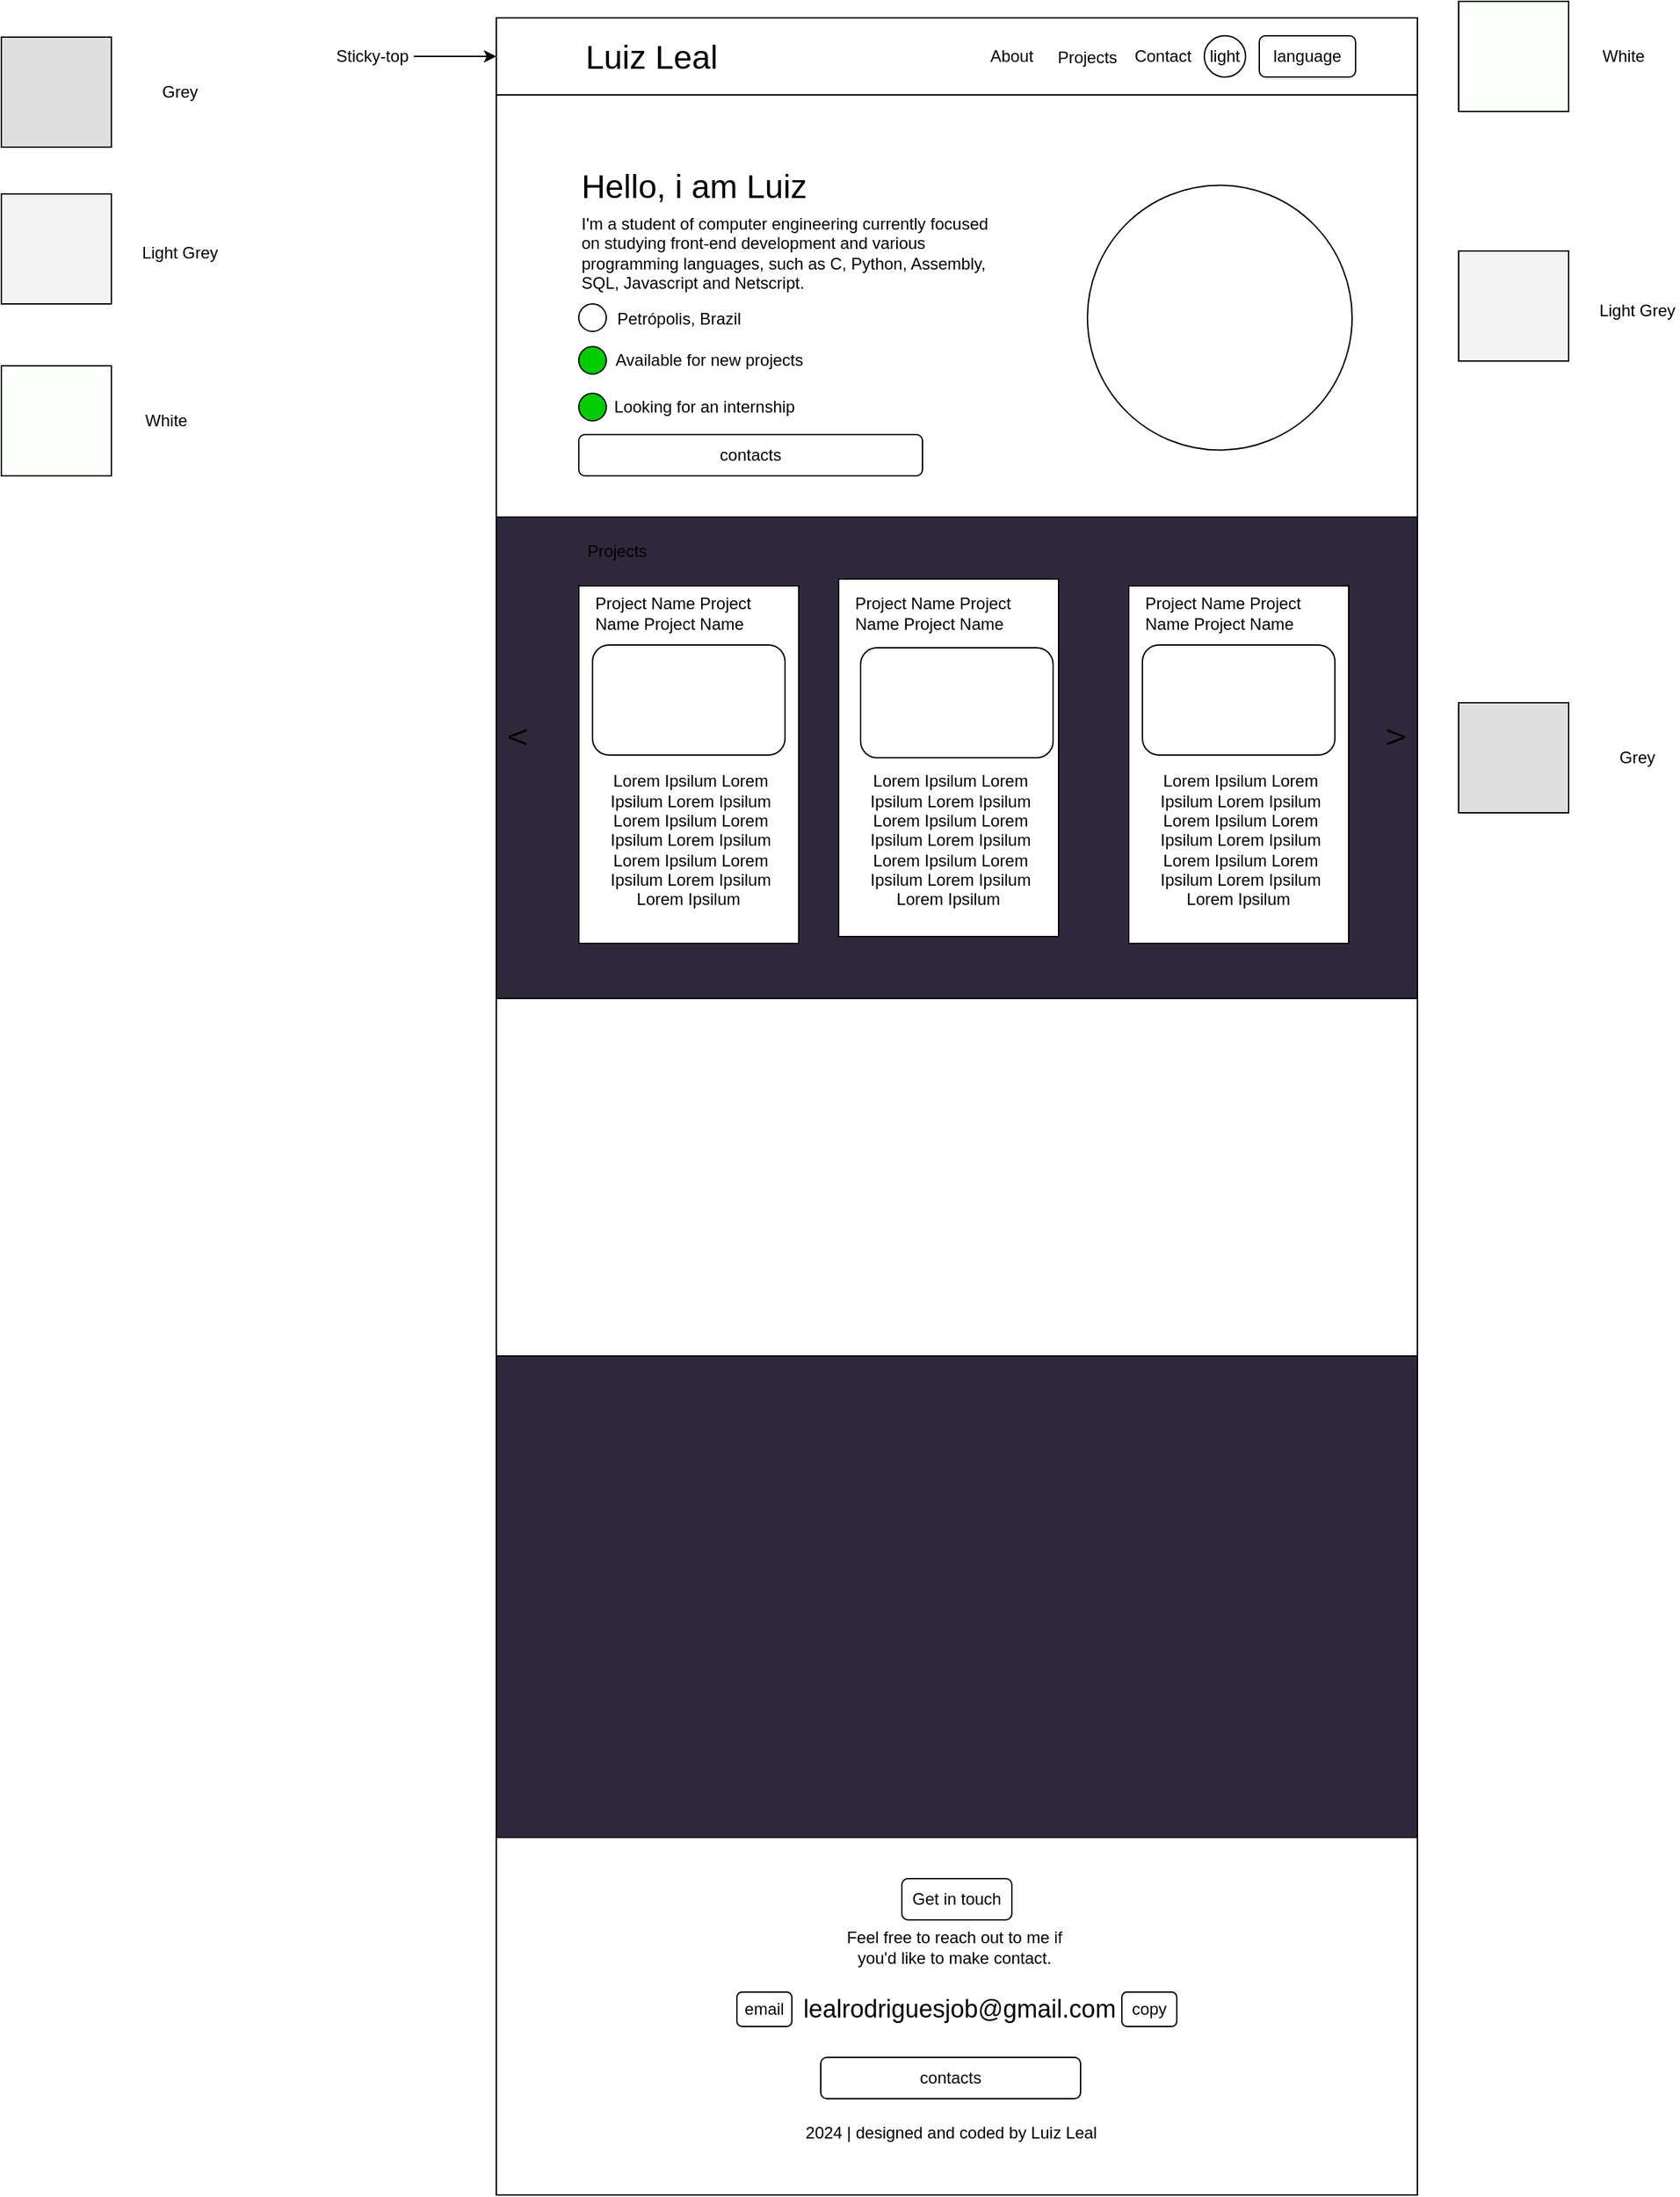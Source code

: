 <mxfile version="24.5.3" type="device">
  <diagram name="Page-1" id="8NBsdnavq30ax3W6ewIe">
    <mxGraphModel dx="1343" dy="812" grid="1" gridSize="10" guides="1" tooltips="1" connect="1" arrows="1" fold="1" page="1" pageScale="1" pageWidth="850" pageHeight="1100" math="0" shadow="0">
      <root>
        <mxCell id="0" />
        <mxCell id="1" parent="0" />
        <mxCell id="rGtTv66gwlUoijMT2fuq-64" value="" style="rounded=0;whiteSpace=wrap;html=1;" parent="1" vertex="1">
          <mxGeometry x="-180" y="1430" width="670" height="260" as="geometry" />
        </mxCell>
        <mxCell id="rGtTv66gwlUoijMT2fuq-1" value="" style="rounded=0;whiteSpace=wrap;html=1;" parent="1" vertex="1">
          <mxGeometry x="-180" y="107" width="670" height="56" as="geometry" />
        </mxCell>
        <mxCell id="rGtTv66gwlUoijMT2fuq-2" value="About" style="text;html=1;align=center;verticalAlign=middle;whiteSpace=wrap;rounded=0;" parent="1" vertex="1">
          <mxGeometry x="165" y="120" width="60" height="30" as="geometry" />
        </mxCell>
        <mxCell id="rGtTv66gwlUoijMT2fuq-3" value="Projects" style="text;html=1;align=center;verticalAlign=middle;whiteSpace=wrap;rounded=0;" parent="1" vertex="1">
          <mxGeometry x="220" y="121" width="60" height="30" as="geometry" />
        </mxCell>
        <mxCell id="rGtTv66gwlUoijMT2fuq-4" value="Contact" style="text;html=1;align=center;verticalAlign=middle;whiteSpace=wrap;rounded=0;" parent="1" vertex="1">
          <mxGeometry x="275" y="115" width="60" height="40" as="geometry" />
        </mxCell>
        <mxCell id="rGtTv66gwlUoijMT2fuq-6" value="light" style="ellipse;whiteSpace=wrap;html=1;aspect=fixed;" parent="1" vertex="1">
          <mxGeometry x="335" y="120" width="30" height="30" as="geometry" />
        </mxCell>
        <mxCell id="rGtTv66gwlUoijMT2fuq-11" value="&lt;font style=&quot;font-size: 24px;&quot;&gt;Luiz Leal&lt;/font&gt;" style="text;html=1;align=center;verticalAlign=middle;whiteSpace=wrap;rounded=0;" parent="1" vertex="1">
          <mxGeometry x="-122" y="121" width="110" height="30" as="geometry" />
        </mxCell>
        <mxCell id="rGtTv66gwlUoijMT2fuq-12" value="" style="rounded=0;whiteSpace=wrap;html=1;" parent="1" vertex="1">
          <mxGeometry x="-180" y="163" width="670" height="307" as="geometry" />
        </mxCell>
        <mxCell id="rGtTv66gwlUoijMT2fuq-13" value="&lt;font style=&quot;font-size: 24px;&quot;&gt;Hello, i am Luiz&lt;/font&gt;" style="text;html=1;align=center;verticalAlign=middle;whiteSpace=wrap;rounded=0;" parent="1" vertex="1">
          <mxGeometry x="-141" y="200" width="210" height="60" as="geometry" />
        </mxCell>
        <mxCell id="rGtTv66gwlUoijMT2fuq-15" value="language" style="rounded=1;whiteSpace=wrap;html=1;" parent="1" vertex="1">
          <mxGeometry x="375" y="120" width="70" height="30" as="geometry" />
        </mxCell>
        <mxCell id="rGtTv66gwlUoijMT2fuq-17" value="I&#39;m a student of computer engineering currently focused&amp;nbsp; on studying front-end development and various programming languages, such as C, Python, Assembly, SQL, Javascript and Netscript." style="text;html=1;align=left;verticalAlign=middle;whiteSpace=wrap;rounded=0;" parent="1" vertex="1">
          <mxGeometry x="-120" y="253" width="302" height="50" as="geometry" />
        </mxCell>
        <mxCell id="rGtTv66gwlUoijMT2fuq-18" value="" style="ellipse;whiteSpace=wrap;html=1;aspect=fixed;" parent="1" vertex="1">
          <mxGeometry x="250" y="228.75" width="192.5" height="192.5" as="geometry" />
        </mxCell>
        <mxCell id="rGtTv66gwlUoijMT2fuq-20" style="edgeStyle=orthogonalEdgeStyle;rounded=0;orthogonalLoop=1;jettySize=auto;html=1;entryX=0;entryY=0.5;entryDx=0;entryDy=0;" parent="1" source="rGtTv66gwlUoijMT2fuq-19" target="rGtTv66gwlUoijMT2fuq-1" edge="1">
          <mxGeometry relative="1" as="geometry" />
        </mxCell>
        <mxCell id="rGtTv66gwlUoijMT2fuq-19" value="Sticky-top" style="text;html=1;align=center;verticalAlign=middle;whiteSpace=wrap;rounded=0;" parent="1" vertex="1">
          <mxGeometry x="-300" y="120" width="60" height="30" as="geometry" />
        </mxCell>
        <mxCell id="rGtTv66gwlUoijMT2fuq-21" value="contacts" style="rounded=1;whiteSpace=wrap;html=1;" parent="1" vertex="1">
          <mxGeometry x="-120" y="410" width="250" height="30" as="geometry" />
        </mxCell>
        <mxCell id="rGtTv66gwlUoijMT2fuq-22" value="" style="ellipse;whiteSpace=wrap;html=1;aspect=fixed;" parent="1" vertex="1">
          <mxGeometry x="-120" y="315" width="20" height="20" as="geometry" />
        </mxCell>
        <mxCell id="rGtTv66gwlUoijMT2fuq-23" value="Petrópolis, Brazil" style="text;html=1;align=center;verticalAlign=middle;whiteSpace=wrap;rounded=0;" parent="1" vertex="1">
          <mxGeometry x="-107" y="311" width="120" height="30" as="geometry" />
        </mxCell>
        <mxCell id="rGtTv66gwlUoijMT2fuq-24" value="Available for new projects" style="text;html=1;align=center;verticalAlign=middle;whiteSpace=wrap;rounded=0;" parent="1" vertex="1">
          <mxGeometry x="-100" y="341" width="150" height="30" as="geometry" />
        </mxCell>
        <mxCell id="rGtTv66gwlUoijMT2fuq-25" value="" style="ellipse;whiteSpace=wrap;html=1;aspect=fixed;fillColor=#00CC00;" parent="1" vertex="1">
          <mxGeometry x="-120" y="346" width="20" height="20" as="geometry" />
        </mxCell>
        <mxCell id="rGtTv66gwlUoijMT2fuq-26" value="" style="ellipse;whiteSpace=wrap;html=1;aspect=fixed;fillColor=#00CC00;" parent="1" vertex="1">
          <mxGeometry x="-120" y="380" width="20" height="20" as="geometry" />
        </mxCell>
        <mxCell id="rGtTv66gwlUoijMT2fuq-27" value="Looking for an internship" style="text;html=1;align=center;verticalAlign=middle;whiteSpace=wrap;rounded=0;" parent="1" vertex="1">
          <mxGeometry x="-107" y="375" width="157" height="30" as="geometry" />
        </mxCell>
        <mxCell id="rGtTv66gwlUoijMT2fuq-28" value="" style="rounded=0;whiteSpace=wrap;html=1;fillColor=#2F283B;" parent="1" vertex="1">
          <mxGeometry x="-180" y="470" width="670" height="350" as="geometry" />
        </mxCell>
        <mxCell id="rGtTv66gwlUoijMT2fuq-29" value="Projects" style="text;html=1;align=center;verticalAlign=middle;whiteSpace=wrap;rounded=0;" parent="1" vertex="1">
          <mxGeometry x="-122" y="480" width="60" height="30" as="geometry" />
        </mxCell>
        <mxCell id="rGtTv66gwlUoijMT2fuq-30" value="" style="rounded=0;whiteSpace=wrap;html=1;movable=1;resizable=1;rotatable=1;deletable=1;editable=1;locked=0;connectable=1;" parent="1" vertex="1">
          <mxGeometry x="-120" y="520" width="160" height="260" as="geometry" />
        </mxCell>
        <mxCell id="rGtTv66gwlUoijMT2fuq-47" value="&lt;font style=&quot;font-size: 18px;&quot;&gt;V&lt;/font&gt;" style="text;html=1;align=center;verticalAlign=middle;whiteSpace=wrap;rounded=0;rotation=90;" parent="1" vertex="1">
          <mxGeometry x="-195" y="615" width="60" height="30" as="geometry" />
        </mxCell>
        <mxCell id="rGtTv66gwlUoijMT2fuq-48" value="&lt;font style=&quot;font-size: 18px;&quot;&gt;V&lt;/font&gt;" style="text;html=1;align=center;verticalAlign=middle;whiteSpace=wrap;rounded=0;rotation=-90;movable=1;resizable=1;rotatable=1;deletable=1;editable=1;locked=0;connectable=1;" parent="1" vertex="1">
          <mxGeometry x="445" y="615" width="60" height="30" as="geometry" />
        </mxCell>
        <mxCell id="rGtTv66gwlUoijMT2fuq-50" value="Project Name Project Name Project Name&amp;nbsp;" style="text;html=1;align=left;verticalAlign=middle;whiteSpace=wrap;rounded=0;movable=1;resizable=1;rotatable=1;deletable=1;editable=1;locked=0;connectable=1;" parent="1" vertex="1">
          <mxGeometry x="-110" y="520" width="140" height="40" as="geometry" />
        </mxCell>
        <mxCell id="rGtTv66gwlUoijMT2fuq-51" value="" style="rounded=1;whiteSpace=wrap;html=1;movable=1;resizable=1;rotatable=1;deletable=1;editable=1;locked=0;connectable=1;" parent="1" vertex="1">
          <mxGeometry x="-110" y="563" width="140" height="80" as="geometry" />
        </mxCell>
        <mxCell id="rGtTv66gwlUoijMT2fuq-52" value="Lorem Ipsilum Lorem Ipsilum Lorem Ipsilum Lorem Ipsilum Lorem Ipsilum Lorem Ipsilum Lorem Ipsilum Lorem Ipsilum Lorem Ipsilum Lorem Ipsilum&amp;nbsp;" style="text;html=1;align=center;verticalAlign=middle;whiteSpace=wrap;rounded=0;movable=1;resizable=1;rotatable=1;deletable=1;editable=1;locked=0;connectable=1;" parent="1" vertex="1">
          <mxGeometry x="-107" y="650" width="137" height="110" as="geometry" />
        </mxCell>
        <mxCell id="rGtTv66gwlUoijMT2fuq-53" value="" style="rounded=0;whiteSpace=wrap;html=1;movable=1;resizable=1;rotatable=1;deletable=1;editable=1;locked=0;connectable=1;" parent="1" vertex="1">
          <mxGeometry x="280" y="520" width="160" height="260" as="geometry" />
        </mxCell>
        <mxCell id="rGtTv66gwlUoijMT2fuq-54" value="Project Name Project Name Project Name&amp;nbsp;" style="text;html=1;align=left;verticalAlign=middle;whiteSpace=wrap;rounded=0;movable=1;resizable=1;rotatable=1;deletable=1;editable=1;locked=0;connectable=1;" parent="1" vertex="1">
          <mxGeometry x="290" y="520" width="140" height="40" as="geometry" />
        </mxCell>
        <mxCell id="rGtTv66gwlUoijMT2fuq-55" value="" style="rounded=1;whiteSpace=wrap;html=1;movable=1;resizable=1;rotatable=1;deletable=1;editable=1;locked=0;connectable=1;" parent="1" vertex="1">
          <mxGeometry x="290" y="563" width="140" height="80" as="geometry" />
        </mxCell>
        <mxCell id="rGtTv66gwlUoijMT2fuq-56" value="Lorem Ipsilum Lorem Ipsilum Lorem Ipsilum Lorem Ipsilum Lorem Ipsilum Lorem Ipsilum Lorem Ipsilum Lorem Ipsilum Lorem Ipsilum Lorem Ipsilum&amp;nbsp;" style="text;html=1;align=center;verticalAlign=middle;whiteSpace=wrap;rounded=0;movable=1;resizable=1;rotatable=1;deletable=1;editable=1;locked=0;connectable=1;" parent="1" vertex="1">
          <mxGeometry x="293" y="650" width="137" height="110" as="geometry" />
        </mxCell>
        <mxCell id="rGtTv66gwlUoijMT2fuq-57" value="" style="rounded=0;whiteSpace=wrap;html=1;movable=1;resizable=1;rotatable=1;deletable=1;editable=1;locked=0;connectable=1;" parent="1" vertex="1">
          <mxGeometry x="69" y="515" width="160" height="260" as="geometry" />
        </mxCell>
        <mxCell id="rGtTv66gwlUoijMT2fuq-58" value="Project Name Project Name Project Name&amp;nbsp;" style="text;html=1;align=left;verticalAlign=middle;whiteSpace=wrap;rounded=0;movable=1;resizable=1;rotatable=1;deletable=1;editable=1;locked=0;connectable=1;" parent="1" vertex="1">
          <mxGeometry x="79" y="520" width="140" height="40" as="geometry" />
        </mxCell>
        <mxCell id="rGtTv66gwlUoijMT2fuq-59" value="" style="rounded=1;whiteSpace=wrap;html=1;movable=1;resizable=1;rotatable=1;deletable=1;editable=1;locked=0;connectable=1;" parent="1" vertex="1">
          <mxGeometry x="85" y="565" width="140" height="80" as="geometry" />
        </mxCell>
        <mxCell id="rGtTv66gwlUoijMT2fuq-60" value="Lorem Ipsilum Lorem Ipsilum Lorem Ipsilum Lorem Ipsilum Lorem Ipsilum Lorem Ipsilum Lorem Ipsilum Lorem Ipsilum Lorem Ipsilum Lorem Ipsilum&amp;nbsp;" style="text;html=1;align=center;verticalAlign=middle;whiteSpace=wrap;rounded=0;movable=1;resizable=1;rotatable=1;deletable=1;editable=1;locked=0;connectable=1;" parent="1" vertex="1">
          <mxGeometry x="82" y="650" width="137" height="110" as="geometry" />
        </mxCell>
        <mxCell id="rGtTv66gwlUoijMT2fuq-63" value="Get in touch" style="rounded=1;whiteSpace=wrap;html=1;" parent="1" vertex="1">
          <mxGeometry x="115" y="1460" width="80" height="30" as="geometry" />
        </mxCell>
        <mxCell id="rGtTv66gwlUoijMT2fuq-66" value="Feel free to reach out to me if&amp;nbsp; you&#39;d like to make contact.&amp;nbsp;" style="text;html=1;align=center;verticalAlign=middle;whiteSpace=wrap;rounded=0;" parent="1" vertex="1">
          <mxGeometry x="60" y="1470" width="190" height="80" as="geometry" />
        </mxCell>
        <mxCell id="rGtTv66gwlUoijMT2fuq-67" value="&lt;font style=&quot;font-size: 18px;&quot;&gt;lealrodriguesjob@gmail.com&lt;/font&gt;" style="text;html=1;align=center;verticalAlign=middle;whiteSpace=wrap;rounded=0;" parent="1" vertex="1">
          <mxGeometry x="39" y="1540" width="236" height="30" as="geometry" />
        </mxCell>
        <mxCell id="rGtTv66gwlUoijMT2fuq-68" value="email" style="rounded=1;whiteSpace=wrap;html=1;" parent="1" vertex="1">
          <mxGeometry x="-5" y="1542.5" width="40" height="25" as="geometry" />
        </mxCell>
        <mxCell id="rGtTv66gwlUoijMT2fuq-69" value="copy" style="rounded=1;whiteSpace=wrap;html=1;" parent="1" vertex="1">
          <mxGeometry x="275" y="1542.5" width="40" height="25" as="geometry" />
        </mxCell>
        <mxCell id="rGtTv66gwlUoijMT2fuq-71" value="contacts" style="rounded=1;whiteSpace=wrap;html=1;" parent="1" vertex="1">
          <mxGeometry x="56" y="1590" width="189" height="30" as="geometry" />
        </mxCell>
        <mxCell id="rGtTv66gwlUoijMT2fuq-72" value="2024 | designed and coded by Luiz Leal" style="text;html=1;align=center;verticalAlign=middle;whiteSpace=wrap;rounded=0;" parent="1" vertex="1">
          <mxGeometry x="35.5" y="1630" width="230" height="30" as="geometry" />
        </mxCell>
        <mxCell id="Yd6jIW4HQzt8Am8cvlhi-2" value="" style="rounded=0;whiteSpace=wrap;html=1;" parent="1" vertex="1">
          <mxGeometry x="-180" y="820" width="670" height="260" as="geometry" />
        </mxCell>
        <mxCell id="Yd6jIW4HQzt8Am8cvlhi-3" value="" style="rounded=0;whiteSpace=wrap;html=1;fillColor=#2F283B;" parent="1" vertex="1">
          <mxGeometry x="-180" y="1080" width="670" height="350" as="geometry" />
        </mxCell>
        <mxCell id="Yd6jIW4HQzt8Am8cvlhi-4" value="" style="whiteSpace=wrap;html=1;aspect=fixed;fillColor=#DFDFDF;" parent="1" vertex="1">
          <mxGeometry x="520" y="605" width="80" height="80" as="geometry" />
        </mxCell>
        <mxCell id="Yd6jIW4HQzt8Am8cvlhi-5" value="" style="whiteSpace=wrap;html=1;aspect=fixed;fillColor=#f3f3f3;" parent="1" vertex="1">
          <mxGeometry x="520" y="276.5" width="80" height="80" as="geometry" />
        </mxCell>
        <mxCell id="Yd6jIW4HQzt8Am8cvlhi-6" value="" style="whiteSpace=wrap;html=1;aspect=fixed;fillColor=#fdfffc;" parent="1" vertex="1">
          <mxGeometry x="520" y="95" width="80" height="80" as="geometry" />
        </mxCell>
        <mxCell id="Yd6jIW4HQzt8Am8cvlhi-7" value="White" style="text;html=1;align=center;verticalAlign=middle;whiteSpace=wrap;rounded=0;" parent="1" vertex="1">
          <mxGeometry x="610" y="120" width="60" height="30" as="geometry" />
        </mxCell>
        <mxCell id="Yd6jIW4HQzt8Am8cvlhi-8" value="Light Grey" style="text;html=1;align=center;verticalAlign=middle;whiteSpace=wrap;rounded=0;" parent="1" vertex="1">
          <mxGeometry x="620" y="304.5" width="60" height="30" as="geometry" />
        </mxCell>
        <mxCell id="Yd6jIW4HQzt8Am8cvlhi-9" value="Grey" style="text;html=1;align=center;verticalAlign=middle;whiteSpace=wrap;rounded=0;" parent="1" vertex="1">
          <mxGeometry x="620" y="630" width="60" height="30" as="geometry" />
        </mxCell>
        <mxCell id="Yd6jIW4HQzt8Am8cvlhi-10" value="" style="whiteSpace=wrap;html=1;aspect=fixed;fillColor=#DFDFDF;" parent="1" vertex="1">
          <mxGeometry x="-540" y="121" width="80" height="80" as="geometry" />
        </mxCell>
        <mxCell id="Yd6jIW4HQzt8Am8cvlhi-11" value="" style="whiteSpace=wrap;html=1;aspect=fixed;fillColor=#f3f3f3;" parent="1" vertex="1">
          <mxGeometry x="-540" y="235" width="80" height="80" as="geometry" />
        </mxCell>
        <mxCell id="Yd6jIW4HQzt8Am8cvlhi-12" value="" style="whiteSpace=wrap;html=1;aspect=fixed;fillColor=#fdfffc;" parent="1" vertex="1">
          <mxGeometry x="-540" y="360" width="80" height="80" as="geometry" />
        </mxCell>
        <mxCell id="Yd6jIW4HQzt8Am8cvlhi-13" value="White" style="text;html=1;align=center;verticalAlign=middle;whiteSpace=wrap;rounded=0;" parent="1" vertex="1">
          <mxGeometry x="-450" y="385" width="60" height="30" as="geometry" />
        </mxCell>
        <mxCell id="Yd6jIW4HQzt8Am8cvlhi-14" value="Light Grey" style="text;html=1;align=center;verticalAlign=middle;whiteSpace=wrap;rounded=0;" parent="1" vertex="1">
          <mxGeometry x="-440" y="263" width="60" height="30" as="geometry" />
        </mxCell>
        <mxCell id="Yd6jIW4HQzt8Am8cvlhi-15" value="Grey" style="text;html=1;align=center;verticalAlign=middle;whiteSpace=wrap;rounded=0;" parent="1" vertex="1">
          <mxGeometry x="-440" y="146" width="60" height="30" as="geometry" />
        </mxCell>
      </root>
    </mxGraphModel>
  </diagram>
</mxfile>
